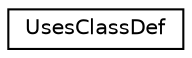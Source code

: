 digraph "类继承关系图"
{
 // INTERACTIVE_SVG=YES
 // LATEX_PDF_SIZE
  edge [fontname="Helvetica",fontsize="10",labelfontname="Helvetica",labelfontsize="10"];
  node [fontname="Helvetica",fontsize="10",shape=record];
  rankdir="LR";
  Node0 [label="UsesClassDef",height=0.2,width=0.4,color="black", fillcolor="white", style="filled",URL="$d1/d59/struct_uses_class_def.html",tooltip="Class that contains information about a usage relation."];
}
